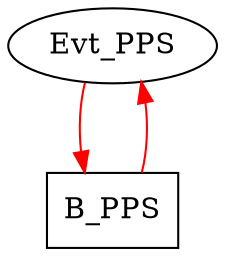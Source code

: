 digraph g {
name="PPSv01";

graph [root="Evt_PPS",  rankdir=TB, nodesep=0.6, mindist=0.6, ranksep=0.6, overlap=false]
node  [type="TMsg",   shape="rectangle", style="filled", fillcolor="white", color="black"]
edge  [type="defdst", color="red"]

Evt_PPS             [type="TMsg",         tOffs=          0,   id="0x0000000000000001", par="0x123", shape="oval"];
B_PPS               [type="Block",      tPeriod=1000000000];

Evt_PPS -> B_PPS  -> Evt_PPS;

}